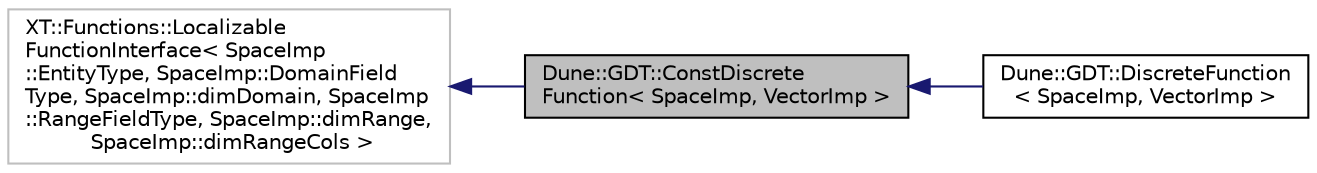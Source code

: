 digraph "Dune::GDT::ConstDiscreteFunction&lt; SpaceImp, VectorImp &gt;"
{
  edge [fontname="Helvetica",fontsize="10",labelfontname="Helvetica",labelfontsize="10"];
  node [fontname="Helvetica",fontsize="10",shape=record];
  rankdir="LR";
  Node0 [label="Dune::GDT::ConstDiscrete\lFunction\< SpaceImp, VectorImp \>",height=0.2,width=0.4,color="black", fillcolor="grey75", style="filled", fontcolor="black"];
  Node1 -> Node0 [dir="back",color="midnightblue",fontsize="10",style="solid",fontname="Helvetica"];
  Node1 [label="XT::Functions::Localizable\lFunctionInterface\< SpaceImp\l::EntityType, SpaceImp::DomainField\lType, SpaceImp::dimDomain, SpaceImp\l::RangeFieldType, SpaceImp::dimRange,\l SpaceImp::dimRangeCols \>",height=0.2,width=0.4,color="grey75", fillcolor="white", style="filled"];
  Node0 -> Node2 [dir="back",color="midnightblue",fontsize="10",style="solid",fontname="Helvetica"];
  Node2 [label="Dune::GDT::DiscreteFunction\l\< SpaceImp, VectorImp \>",height=0.2,width=0.4,color="black", fillcolor="white", style="filled",URL="$a00943.html"];
}
